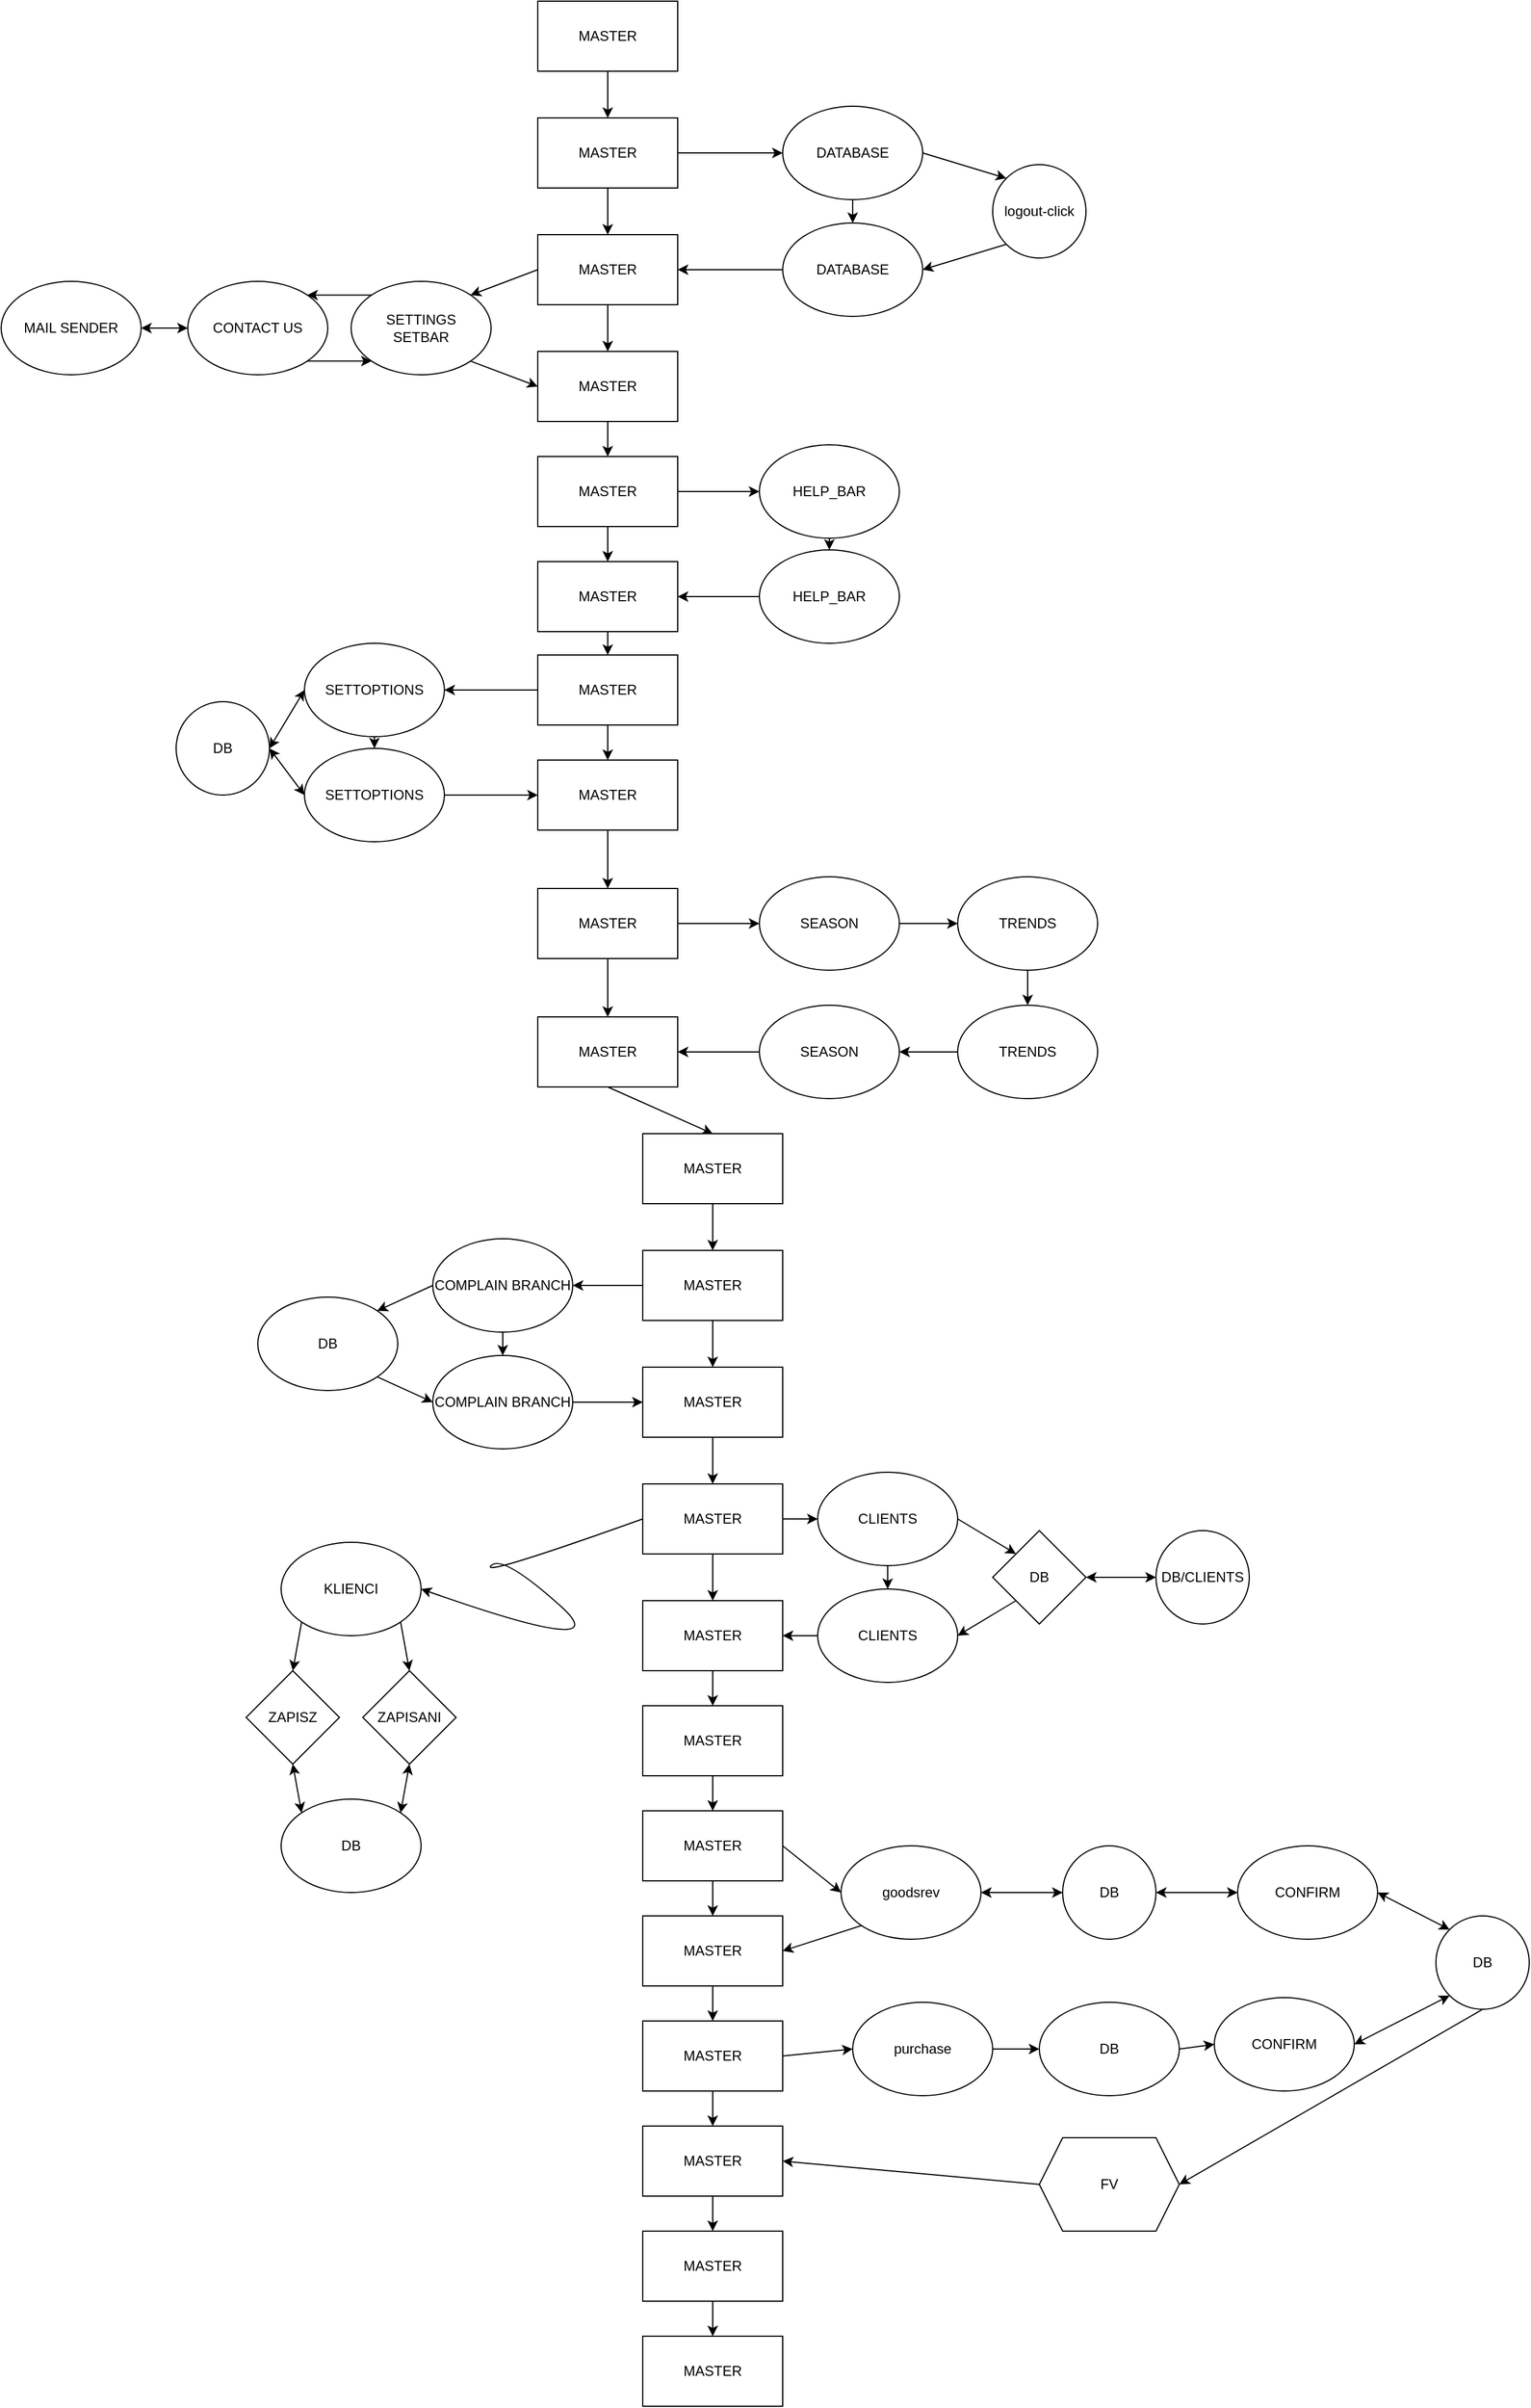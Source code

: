 <mxfile>
    <diagram id="oY0FXj-dNBYfwEyEiE-z" name="Page-1">
        <mxGraphModel dx="1971" dy="547" grid="1" gridSize="10" guides="1" tooltips="1" connect="1" arrows="1" fold="1" page="1" pageScale="1" pageWidth="827" pageHeight="1169" math="0" shadow="0">
            <root>
                <mxCell id="0"/>
                <mxCell id="1" parent="0"/>
                <mxCell id="2" value="MASTER" style="rounded=0;whiteSpace=wrap;html=1;" parent="1" vertex="1">
                    <mxGeometry x="320" y="40" width="120" height="60" as="geometry"/>
                </mxCell>
                <mxCell id="3" value="MASTER" style="rounded=0;whiteSpace=wrap;html=1;" parent="1" vertex="1">
                    <mxGeometry x="320" y="140" width="120" height="60" as="geometry"/>
                </mxCell>
                <mxCell id="4" value="MASTER" style="rounded=0;whiteSpace=wrap;html=1;" parent="1" vertex="1">
                    <mxGeometry x="320" y="240" width="120" height="60" as="geometry"/>
                </mxCell>
                <mxCell id="5" value="" style="endArrow=classic;html=1;exitX=0.5;exitY=1;exitDx=0;exitDy=0;entryX=0.5;entryY=0;entryDx=0;entryDy=0;" parent="1" source="2" target="3" edge="1">
                    <mxGeometry width="50" height="50" relative="1" as="geometry">
                        <mxPoint x="390" y="170" as="sourcePoint"/>
                        <mxPoint x="440" y="120" as="targetPoint"/>
                    </mxGeometry>
                </mxCell>
                <mxCell id="6" value="" style="endArrow=classic;html=1;exitX=0.5;exitY=1;exitDx=0;exitDy=0;" parent="1" source="3" target="4" edge="1">
                    <mxGeometry width="50" height="50" relative="1" as="geometry">
                        <mxPoint x="390" y="170" as="sourcePoint"/>
                        <mxPoint x="440" y="120" as="targetPoint"/>
                    </mxGeometry>
                </mxCell>
                <mxCell id="7" value="DATABASE" style="ellipse;whiteSpace=wrap;html=1;" parent="1" vertex="1">
                    <mxGeometry x="530" y="130" width="120" height="80" as="geometry"/>
                </mxCell>
                <mxCell id="8" value="DATABASE" style="ellipse;whiteSpace=wrap;html=1;" parent="1" vertex="1">
                    <mxGeometry x="530" y="230" width="120" height="80" as="geometry"/>
                </mxCell>
                <mxCell id="9" value="" style="endArrow=classic;html=1;exitX=0.5;exitY=1;exitDx=0;exitDy=0;entryX=0.5;entryY=0;entryDx=0;entryDy=0;" parent="1" source="7" target="8" edge="1">
                    <mxGeometry width="50" height="50" relative="1" as="geometry">
                        <mxPoint x="390" y="270" as="sourcePoint"/>
                        <mxPoint x="440" y="220" as="targetPoint"/>
                    </mxGeometry>
                </mxCell>
                <mxCell id="10" value="" style="endArrow=classic;html=1;exitX=1;exitY=0.5;exitDx=0;exitDy=0;entryX=0;entryY=0.5;entryDx=0;entryDy=0;" parent="1" source="3" target="7" edge="1">
                    <mxGeometry width="50" height="50" relative="1" as="geometry">
                        <mxPoint x="390" y="270" as="sourcePoint"/>
                        <mxPoint x="440" y="220" as="targetPoint"/>
                    </mxGeometry>
                </mxCell>
                <mxCell id="11" value="logout-click" style="ellipse;whiteSpace=wrap;html=1;aspect=fixed;" parent="1" vertex="1">
                    <mxGeometry x="710" y="180" width="80" height="80" as="geometry"/>
                </mxCell>
                <mxCell id="12" value="" style="endArrow=classic;html=1;exitX=1;exitY=0.5;exitDx=0;exitDy=0;entryX=0;entryY=0;entryDx=0;entryDy=0;" parent="1" source="7" target="11" edge="1">
                    <mxGeometry width="50" height="50" relative="1" as="geometry">
                        <mxPoint x="390" y="300" as="sourcePoint"/>
                        <mxPoint x="440" y="250" as="targetPoint"/>
                    </mxGeometry>
                </mxCell>
                <mxCell id="13" value="MASTER" style="rounded=0;whiteSpace=wrap;html=1;" parent="1" vertex="1">
                    <mxGeometry x="320" y="340" width="120" height="60" as="geometry"/>
                </mxCell>
                <mxCell id="14" value="" style="endArrow=classic;html=1;exitX=0.5;exitY=1;exitDx=0;exitDy=0;entryX=0.5;entryY=0;entryDx=0;entryDy=0;" parent="1" source="4" target="13" edge="1">
                    <mxGeometry width="50" height="50" relative="1" as="geometry">
                        <mxPoint x="390" y="300" as="sourcePoint"/>
                        <mxPoint x="440" y="250" as="targetPoint"/>
                    </mxGeometry>
                </mxCell>
                <mxCell id="15" value="" style="endArrow=classic;html=1;exitX=0;exitY=1;exitDx=0;exitDy=0;entryX=1;entryY=0.5;entryDx=0;entryDy=0;" parent="1" source="11" target="8" edge="1">
                    <mxGeometry width="50" height="50" relative="1" as="geometry">
                        <mxPoint x="390" y="300" as="sourcePoint"/>
                        <mxPoint x="440" y="250" as="targetPoint"/>
                    </mxGeometry>
                </mxCell>
                <mxCell id="16" value="" style="endArrow=classic;html=1;exitX=0;exitY=0.5;exitDx=0;exitDy=0;entryX=1;entryY=0.5;entryDx=0;entryDy=0;" parent="1" source="8" target="4" edge="1">
                    <mxGeometry width="50" height="50" relative="1" as="geometry">
                        <mxPoint x="390" y="290" as="sourcePoint"/>
                        <mxPoint x="440" y="240" as="targetPoint"/>
                    </mxGeometry>
                </mxCell>
                <mxCell id="17" value="SETTINGS&lt;br&gt;SETBAR" style="ellipse;whiteSpace=wrap;html=1;" parent="1" vertex="1">
                    <mxGeometry x="160" y="280" width="120" height="80" as="geometry"/>
                </mxCell>
                <mxCell id="19" value="" style="endArrow=classic;html=1;exitX=0;exitY=0.5;exitDx=0;exitDy=0;entryX=1;entryY=0;entryDx=0;entryDy=0;" parent="1" source="4" target="17" edge="1">
                    <mxGeometry width="50" height="50" relative="1" as="geometry">
                        <mxPoint x="390" y="290" as="sourcePoint"/>
                        <mxPoint x="440" y="240" as="targetPoint"/>
                    </mxGeometry>
                </mxCell>
                <mxCell id="37" style="edgeStyle=none;html=1;entryX=1;entryY=0;entryDx=0;entryDy=0;exitX=0;exitY=0;exitDx=0;exitDy=0;" parent="1" source="17" target="35" edge="1">
                    <mxGeometry relative="1" as="geometry"/>
                </mxCell>
                <mxCell id="21" value="MASTER" style="rounded=0;whiteSpace=wrap;html=1;" parent="1" vertex="1">
                    <mxGeometry x="320" y="430" width="120" height="60" as="geometry"/>
                </mxCell>
                <mxCell id="22" value="MASTER" style="rounded=0;whiteSpace=wrap;html=1;" parent="1" vertex="1">
                    <mxGeometry x="320" y="520" width="120" height="60" as="geometry"/>
                </mxCell>
                <mxCell id="23" value="" style="endArrow=classic;html=1;exitX=0.5;exitY=1;exitDx=0;exitDy=0;entryX=0.5;entryY=0;entryDx=0;entryDy=0;" parent="1" source="21" target="22" edge="1">
                    <mxGeometry width="50" height="50" relative="1" as="geometry">
                        <mxPoint x="390" y="460" as="sourcePoint"/>
                        <mxPoint x="440" y="410" as="targetPoint"/>
                    </mxGeometry>
                </mxCell>
                <mxCell id="24" value="" style="endArrow=classic;html=1;exitX=0.5;exitY=1;exitDx=0;exitDy=0;entryX=0.5;entryY=0;entryDx=0;entryDy=0;" parent="1" source="13" target="21" edge="1">
                    <mxGeometry width="50" height="50" relative="1" as="geometry">
                        <mxPoint x="390" y="460" as="sourcePoint"/>
                        <mxPoint x="440" y="410" as="targetPoint"/>
                    </mxGeometry>
                </mxCell>
                <mxCell id="25" value="HELP_BAR" style="ellipse;whiteSpace=wrap;html=1;" parent="1" vertex="1">
                    <mxGeometry x="510" y="510" width="120" height="80" as="geometry"/>
                </mxCell>
                <mxCell id="26" value="HELP_BAR" style="ellipse;whiteSpace=wrap;html=1;" parent="1" vertex="1">
                    <mxGeometry x="510" y="420" width="120" height="80" as="geometry"/>
                </mxCell>
                <mxCell id="27" value="" style="endArrow=classic;html=1;exitX=1;exitY=0.5;exitDx=0;exitDy=0;entryX=0;entryY=0.5;entryDx=0;entryDy=0;" parent="1" source="21" target="26" edge="1">
                    <mxGeometry width="50" height="50" relative="1" as="geometry">
                        <mxPoint x="390" y="460" as="sourcePoint"/>
                        <mxPoint x="440" y="410" as="targetPoint"/>
                    </mxGeometry>
                </mxCell>
                <mxCell id="28" value="" style="endArrow=classic;html=1;exitX=0.5;exitY=1;exitDx=0;exitDy=0;entryX=0.5;entryY=0;entryDx=0;entryDy=0;" parent="1" source="26" target="25" edge="1">
                    <mxGeometry width="50" height="50" relative="1" as="geometry">
                        <mxPoint x="390" y="460" as="sourcePoint"/>
                        <mxPoint x="440" y="410" as="targetPoint"/>
                    </mxGeometry>
                </mxCell>
                <mxCell id="29" value="" style="endArrow=classic;html=1;exitX=1;exitY=1;exitDx=0;exitDy=0;entryX=0;entryY=0.5;entryDx=0;entryDy=0;" parent="1" source="17" target="13" edge="1">
                    <mxGeometry width="50" height="50" relative="1" as="geometry">
                        <mxPoint x="390" y="310" as="sourcePoint"/>
                        <mxPoint x="440" y="260" as="targetPoint"/>
                    </mxGeometry>
                </mxCell>
                <mxCell id="30" value="" style="endArrow=classic;html=1;exitX=0;exitY=0.5;exitDx=0;exitDy=0;entryX=1;entryY=0.5;entryDx=0;entryDy=0;" parent="1" source="25" target="22" edge="1">
                    <mxGeometry width="50" height="50" relative="1" as="geometry">
                        <mxPoint x="390" y="510" as="sourcePoint"/>
                        <mxPoint x="440" y="460" as="targetPoint"/>
                    </mxGeometry>
                </mxCell>
                <mxCell id="31" value="MASTER" style="rounded=0;whiteSpace=wrap;html=1;" parent="1" vertex="1">
                    <mxGeometry x="320" y="600" width="120" height="60" as="geometry"/>
                </mxCell>
                <mxCell id="32" value="MASTER" style="rounded=0;whiteSpace=wrap;html=1;" parent="1" vertex="1">
                    <mxGeometry x="320" y="690" width="120" height="60" as="geometry"/>
                </mxCell>
                <mxCell id="33" value="" style="endArrow=classic;html=1;exitX=0.5;exitY=1;exitDx=0;exitDy=0;entryX=0.5;entryY=0;entryDx=0;entryDy=0;" parent="1" source="22" target="31" edge="1">
                    <mxGeometry width="50" height="50" relative="1" as="geometry">
                        <mxPoint x="390" y="510" as="sourcePoint"/>
                        <mxPoint x="440" y="460" as="targetPoint"/>
                    </mxGeometry>
                </mxCell>
                <mxCell id="34" value="" style="endArrow=classic;html=1;exitX=0.5;exitY=1;exitDx=0;exitDy=0;entryX=0.5;entryY=0;entryDx=0;entryDy=0;" parent="1" source="31" target="32" edge="1">
                    <mxGeometry width="50" height="50" relative="1" as="geometry">
                        <mxPoint x="390" y="510" as="sourcePoint"/>
                        <mxPoint x="440" y="460" as="targetPoint"/>
                    </mxGeometry>
                </mxCell>
                <mxCell id="35" value="CONTACT US" style="ellipse;whiteSpace=wrap;html=1;" parent="1" vertex="1">
                    <mxGeometry x="20" y="280" width="120" height="80" as="geometry"/>
                </mxCell>
                <mxCell id="38" value="" style="endArrow=classic;html=1;exitX=1;exitY=1;exitDx=0;exitDy=0;entryX=0;entryY=1;entryDx=0;entryDy=0;" parent="1" source="35" target="17" edge="1">
                    <mxGeometry width="50" height="50" relative="1" as="geometry">
                        <mxPoint x="390" y="410" as="sourcePoint"/>
                        <mxPoint x="440" y="360" as="targetPoint"/>
                    </mxGeometry>
                </mxCell>
                <mxCell id="39" value="SETTOPTIONS" style="ellipse;whiteSpace=wrap;html=1;" parent="1" vertex="1">
                    <mxGeometry x="120" y="680" width="120" height="80" as="geometry"/>
                </mxCell>
                <mxCell id="40" value="SETTOPTIONS" style="ellipse;whiteSpace=wrap;html=1;" parent="1" vertex="1">
                    <mxGeometry x="120" y="590" width="120" height="80" as="geometry"/>
                </mxCell>
                <mxCell id="41" value="" style="endArrow=classic;html=1;exitX=0.5;exitY=1;exitDx=0;exitDy=0;" parent="1" source="32" edge="1">
                    <mxGeometry width="50" height="50" relative="1" as="geometry">
                        <mxPoint x="400" y="820" as="sourcePoint"/>
                        <mxPoint x="380" y="800" as="targetPoint"/>
                    </mxGeometry>
                </mxCell>
                <mxCell id="42" value="" style="endArrow=classic;html=1;exitX=1;exitY=0.5;exitDx=0;exitDy=0;entryX=0;entryY=0.5;entryDx=0;entryDy=0;" parent="1" source="39" target="32" edge="1">
                    <mxGeometry width="50" height="50" relative="1" as="geometry">
                        <mxPoint x="390" y="680" as="sourcePoint"/>
                        <mxPoint x="440" y="630" as="targetPoint"/>
                    </mxGeometry>
                </mxCell>
                <mxCell id="43" value="" style="endArrow=classic;html=1;entryX=0.5;entryY=0;entryDx=0;entryDy=0;exitX=0.5;exitY=1;exitDx=0;exitDy=0;" parent="1" source="40" target="39" edge="1">
                    <mxGeometry width="50" height="50" relative="1" as="geometry">
                        <mxPoint x="390" y="680" as="sourcePoint"/>
                        <mxPoint x="440" y="630" as="targetPoint"/>
                    </mxGeometry>
                </mxCell>
                <mxCell id="44" value="" style="endArrow=classic;html=1;exitX=0;exitY=0.5;exitDx=0;exitDy=0;entryX=1;entryY=0.5;entryDx=0;entryDy=0;" parent="1" source="31" target="40" edge="1">
                    <mxGeometry width="50" height="50" relative="1" as="geometry">
                        <mxPoint x="390" y="680" as="sourcePoint"/>
                        <mxPoint x="440" y="630" as="targetPoint"/>
                    </mxGeometry>
                </mxCell>
                <mxCell id="46" value="MASTER" style="rounded=0;whiteSpace=wrap;html=1;" parent="1" vertex="1">
                    <mxGeometry x="320" y="800" width="120" height="60" as="geometry"/>
                </mxCell>
                <mxCell id="47" value="SEASON" style="ellipse;whiteSpace=wrap;html=1;" parent="1" vertex="1">
                    <mxGeometry x="510" y="900" width="120" height="80" as="geometry"/>
                </mxCell>
                <mxCell id="48" value="SEASON" style="ellipse;whiteSpace=wrap;html=1;" parent="1" vertex="1">
                    <mxGeometry x="510" y="790" width="120" height="80" as="geometry"/>
                </mxCell>
                <mxCell id="49" value="TRENDS" style="ellipse;whiteSpace=wrap;html=1;" parent="1" vertex="1">
                    <mxGeometry x="680" y="790" width="120" height="80" as="geometry"/>
                </mxCell>
                <mxCell id="50" value="TRENDS" style="ellipse;whiteSpace=wrap;html=1;" parent="1" vertex="1">
                    <mxGeometry x="680" y="900" width="120" height="80" as="geometry"/>
                </mxCell>
                <mxCell id="51" value="MASTER" style="rounded=0;whiteSpace=wrap;html=1;" parent="1" vertex="1">
                    <mxGeometry x="320" y="910" width="120" height="60" as="geometry"/>
                </mxCell>
                <mxCell id="52" value="MASTER" style="rounded=0;whiteSpace=wrap;html=1;" parent="1" vertex="1">
                    <mxGeometry x="410" y="1010" width="120" height="60" as="geometry"/>
                </mxCell>
                <mxCell id="53" value="" style="endArrow=classic;html=1;entryX=1;entryY=0.5;entryDx=0;entryDy=0;exitX=0;exitY=0.5;exitDx=0;exitDy=0;" parent="1" source="47" target="51" edge="1">
                    <mxGeometry width="50" height="50" relative="1" as="geometry">
                        <mxPoint x="390" y="910" as="sourcePoint"/>
                        <mxPoint x="440" y="860" as="targetPoint"/>
                    </mxGeometry>
                </mxCell>
                <mxCell id="54" value="" style="endArrow=classic;html=1;exitX=0;exitY=0.5;exitDx=0;exitDy=0;entryX=1;entryY=0.5;entryDx=0;entryDy=0;" parent="1" source="50" target="47" edge="1">
                    <mxGeometry width="50" height="50" relative="1" as="geometry">
                        <mxPoint x="390" y="910" as="sourcePoint"/>
                        <mxPoint x="440" y="860" as="targetPoint"/>
                    </mxGeometry>
                </mxCell>
                <mxCell id="55" value="" style="endArrow=classic;html=1;entryX=0.5;entryY=0;entryDx=0;entryDy=0;exitX=0.5;exitY=1;exitDx=0;exitDy=0;" parent="1" source="49" target="50" edge="1">
                    <mxGeometry width="50" height="50" relative="1" as="geometry">
                        <mxPoint x="390" y="910" as="sourcePoint"/>
                        <mxPoint x="440" y="860" as="targetPoint"/>
                    </mxGeometry>
                </mxCell>
                <mxCell id="56" value="" style="endArrow=classic;html=1;exitX=1;exitY=0.5;exitDx=0;exitDy=0;entryX=0;entryY=0.5;entryDx=0;entryDy=0;" parent="1" source="48" target="49" edge="1">
                    <mxGeometry width="50" height="50" relative="1" as="geometry">
                        <mxPoint x="390" y="910" as="sourcePoint"/>
                        <mxPoint x="440" y="860" as="targetPoint"/>
                    </mxGeometry>
                </mxCell>
                <mxCell id="57" value="" style="endArrow=classic;html=1;exitX=0.5;exitY=1;exitDx=0;exitDy=0;entryX=0.5;entryY=0;entryDx=0;entryDy=0;" parent="1" source="51" target="52" edge="1">
                    <mxGeometry width="50" height="50" relative="1" as="geometry">
                        <mxPoint x="390" y="910" as="sourcePoint"/>
                        <mxPoint x="440" y="860" as="targetPoint"/>
                    </mxGeometry>
                </mxCell>
                <mxCell id="58" value="" style="endArrow=classic;html=1;exitX=1;exitY=0.5;exitDx=0;exitDy=0;entryX=0;entryY=0.5;entryDx=0;entryDy=0;" parent="1" source="46" target="48" edge="1">
                    <mxGeometry width="50" height="50" relative="1" as="geometry">
                        <mxPoint x="390" y="910" as="sourcePoint"/>
                        <mxPoint x="440" y="860" as="targetPoint"/>
                    </mxGeometry>
                </mxCell>
                <mxCell id="59" value="" style="endArrow=classic;html=1;exitX=0.5;exitY=1;exitDx=0;exitDy=0;entryX=0.5;entryY=0;entryDx=0;entryDy=0;" parent="1" source="46" target="51" edge="1">
                    <mxGeometry width="50" height="50" relative="1" as="geometry">
                        <mxPoint x="390" y="910" as="sourcePoint"/>
                        <mxPoint x="440" y="860" as="targetPoint"/>
                    </mxGeometry>
                </mxCell>
                <mxCell id="60" value="MASTER" style="rounded=0;whiteSpace=wrap;html=1;" parent="1" vertex="1">
                    <mxGeometry x="410" y="1110" width="120" height="60" as="geometry"/>
                </mxCell>
                <mxCell id="61" value="MASTER" style="rounded=0;whiteSpace=wrap;html=1;" parent="1" vertex="1">
                    <mxGeometry x="410" y="1210" width="120" height="60" as="geometry"/>
                </mxCell>
                <mxCell id="62" value="" style="endArrow=classic;html=1;exitX=0.5;exitY=1;exitDx=0;exitDy=0;entryX=0.5;entryY=0;entryDx=0;entryDy=0;" parent="1" source="52" target="60" edge="1">
                    <mxGeometry width="50" height="50" relative="1" as="geometry">
                        <mxPoint x="390" y="1060" as="sourcePoint"/>
                        <mxPoint x="440" y="1010" as="targetPoint"/>
                    </mxGeometry>
                </mxCell>
                <mxCell id="63" value="" style="endArrow=classic;html=1;exitX=0.5;exitY=1;exitDx=0;exitDy=0;entryX=0.5;entryY=0;entryDx=0;entryDy=0;" parent="1" source="60" target="61" edge="1">
                    <mxGeometry width="50" height="50" relative="1" as="geometry">
                        <mxPoint x="390" y="1060" as="sourcePoint"/>
                        <mxPoint x="440" y="1010" as="targetPoint"/>
                    </mxGeometry>
                </mxCell>
                <mxCell id="64" value="COMPLAIN BRANCH" style="ellipse;whiteSpace=wrap;html=1;" parent="1" vertex="1">
                    <mxGeometry x="230" y="1100" width="120" height="80" as="geometry"/>
                </mxCell>
                <mxCell id="65" value="COMPLAIN BRANCH" style="ellipse;whiteSpace=wrap;html=1;" parent="1" vertex="1">
                    <mxGeometry x="230" y="1200" width="120" height="80" as="geometry"/>
                </mxCell>
                <mxCell id="66" value="" style="endArrow=classic;html=1;exitX=0;exitY=0.5;exitDx=0;exitDy=0;entryX=1;entryY=0.5;entryDx=0;entryDy=0;" parent="1" source="60" target="64" edge="1">
                    <mxGeometry width="50" height="50" relative="1" as="geometry">
                        <mxPoint x="390" y="1060" as="sourcePoint"/>
                        <mxPoint x="440" y="1010" as="targetPoint"/>
                    </mxGeometry>
                </mxCell>
                <mxCell id="67" value="" style="endArrow=classic;html=1;exitX=0.5;exitY=1;exitDx=0;exitDy=0;entryX=0.5;entryY=0;entryDx=0;entryDy=0;" parent="1" source="64" target="65" edge="1">
                    <mxGeometry width="50" height="50" relative="1" as="geometry">
                        <mxPoint x="390" y="1060" as="sourcePoint"/>
                        <mxPoint x="440" y="1010" as="targetPoint"/>
                    </mxGeometry>
                </mxCell>
                <mxCell id="68" value="" style="endArrow=classic;html=1;exitX=1;exitY=0.5;exitDx=0;exitDy=0;entryX=0;entryY=0.5;entryDx=0;entryDy=0;" parent="1" source="65" target="61" edge="1">
                    <mxGeometry width="50" height="50" relative="1" as="geometry">
                        <mxPoint x="390" y="1060" as="sourcePoint"/>
                        <mxPoint x="440" y="1010" as="targetPoint"/>
                    </mxGeometry>
                </mxCell>
                <mxCell id="69" value="DB" style="ellipse;whiteSpace=wrap;html=1;" parent="1" vertex="1">
                    <mxGeometry x="80" y="1150" width="120" height="80" as="geometry"/>
                </mxCell>
                <mxCell id="70" value="" style="endArrow=classic;html=1;exitX=0;exitY=0.5;exitDx=0;exitDy=0;entryX=1;entryY=0;entryDx=0;entryDy=0;" parent="1" source="64" target="69" edge="1">
                    <mxGeometry width="50" height="50" relative="1" as="geometry">
                        <mxPoint x="390" y="1060" as="sourcePoint"/>
                        <mxPoint x="440" y="1010" as="targetPoint"/>
                    </mxGeometry>
                </mxCell>
                <mxCell id="71" value="" style="endArrow=classic;html=1;exitX=1;exitY=1;exitDx=0;exitDy=0;entryX=0;entryY=0.5;entryDx=0;entryDy=0;" parent="1" source="69" target="65" edge="1">
                    <mxGeometry width="50" height="50" relative="1" as="geometry">
                        <mxPoint x="390" y="1060" as="sourcePoint"/>
                        <mxPoint x="440" y="1010" as="targetPoint"/>
                    </mxGeometry>
                </mxCell>
                <mxCell id="72" value="MASTER" style="rounded=0;whiteSpace=wrap;html=1;" parent="1" vertex="1">
                    <mxGeometry x="410" y="1310" width="120" height="60" as="geometry"/>
                </mxCell>
                <mxCell id="73" value="" style="endArrow=classic;html=1;exitX=0.5;exitY=1;exitDx=0;exitDy=0;entryX=0.5;entryY=0;entryDx=0;entryDy=0;" parent="1" source="61" target="72" edge="1">
                    <mxGeometry width="50" height="50" relative="1" as="geometry">
                        <mxPoint x="390" y="1410" as="sourcePoint"/>
                        <mxPoint x="440" y="1360" as="targetPoint"/>
                    </mxGeometry>
                </mxCell>
                <mxCell id="74" value="MASTER" style="rounded=0;whiteSpace=wrap;html=1;" parent="1" vertex="1">
                    <mxGeometry x="410" y="1410" width="120" height="60" as="geometry"/>
                </mxCell>
                <mxCell id="75" value="" style="endArrow=classic;html=1;exitX=0.5;exitY=1;exitDx=0;exitDy=0;entryX=0.5;entryY=0;entryDx=0;entryDy=0;" parent="1" source="72" target="74" edge="1">
                    <mxGeometry width="50" height="50" relative="1" as="geometry">
                        <mxPoint x="390" y="1410" as="sourcePoint"/>
                        <mxPoint x="440" y="1360" as="targetPoint"/>
                    </mxGeometry>
                </mxCell>
                <mxCell id="76" value="CLIENTS" style="ellipse;whiteSpace=wrap;html=1;" parent="1" vertex="1">
                    <mxGeometry x="560" y="1300" width="120" height="80" as="geometry"/>
                </mxCell>
                <mxCell id="77" value="CLIENTS" style="ellipse;whiteSpace=wrap;html=1;" parent="1" vertex="1">
                    <mxGeometry x="560" y="1400" width="120" height="80" as="geometry"/>
                </mxCell>
                <mxCell id="78" value="" style="endArrow=classic;html=1;exitX=1;exitY=0.5;exitDx=0;exitDy=0;entryX=0;entryY=0.5;entryDx=0;entryDy=0;" parent="1" source="72" target="76" edge="1">
                    <mxGeometry width="50" height="50" relative="1" as="geometry">
                        <mxPoint x="390" y="1310" as="sourcePoint"/>
                        <mxPoint x="440" y="1260" as="targetPoint"/>
                    </mxGeometry>
                </mxCell>
                <mxCell id="79" value="" style="endArrow=classic;html=1;exitX=0.5;exitY=1;exitDx=0;exitDy=0;entryX=0.5;entryY=0;entryDx=0;entryDy=0;" parent="1" source="76" target="77" edge="1">
                    <mxGeometry width="50" height="50" relative="1" as="geometry">
                        <mxPoint x="390" y="1310" as="sourcePoint"/>
                        <mxPoint x="440" y="1260" as="targetPoint"/>
                    </mxGeometry>
                </mxCell>
                <mxCell id="80" value="" style="endArrow=classic;html=1;exitX=0;exitY=0.5;exitDx=0;exitDy=0;entryX=1;entryY=0.5;entryDx=0;entryDy=0;" parent="1" source="77" target="74" edge="1">
                    <mxGeometry width="50" height="50" relative="1" as="geometry">
                        <mxPoint x="390" y="1310" as="sourcePoint"/>
                        <mxPoint x="440" y="1260" as="targetPoint"/>
                    </mxGeometry>
                </mxCell>
                <mxCell id="81" value="DB" style="rhombus;whiteSpace=wrap;html=1;" parent="1" vertex="1">
                    <mxGeometry x="710" y="1350" width="80" height="80" as="geometry"/>
                </mxCell>
                <mxCell id="82" value="" style="endArrow=classic;html=1;exitX=1;exitY=0.5;exitDx=0;exitDy=0;entryX=0;entryY=0;entryDx=0;entryDy=0;" parent="1" source="76" target="81" edge="1">
                    <mxGeometry width="50" height="50" relative="1" as="geometry">
                        <mxPoint x="390" y="1310" as="sourcePoint"/>
                        <mxPoint x="440" y="1260" as="targetPoint"/>
                    </mxGeometry>
                </mxCell>
                <mxCell id="83" value="" style="endArrow=classic;html=1;exitX=0;exitY=1;exitDx=0;exitDy=0;entryX=1;entryY=0.5;entryDx=0;entryDy=0;" parent="1" source="81" target="77" edge="1">
                    <mxGeometry width="50" height="50" relative="1" as="geometry">
                        <mxPoint x="390" y="1310" as="sourcePoint"/>
                        <mxPoint x="440" y="1260" as="targetPoint"/>
                    </mxGeometry>
                </mxCell>
                <mxCell id="84" value="DB/CLIENTS" style="ellipse;whiteSpace=wrap;html=1;aspect=fixed;" parent="1" vertex="1">
                    <mxGeometry x="850" y="1350" width="80" height="80" as="geometry"/>
                </mxCell>
                <mxCell id="85" value="" style="endArrow=classic;startArrow=classic;html=1;exitX=1;exitY=0.5;exitDx=0;exitDy=0;entryX=0;entryY=0.5;entryDx=0;entryDy=0;" parent="1" source="81" target="84" edge="1">
                    <mxGeometry width="50" height="50" relative="1" as="geometry">
                        <mxPoint x="390" y="1410" as="sourcePoint"/>
                        <mxPoint x="440" y="1360" as="targetPoint"/>
                    </mxGeometry>
                </mxCell>
                <mxCell id="86" value="KLIENCI" style="ellipse;whiteSpace=wrap;html=1;" parent="1" vertex="1">
                    <mxGeometry x="100" y="1360" width="120" height="80" as="geometry"/>
                </mxCell>
                <mxCell id="87" value="ZAPISANI" style="rhombus;whiteSpace=wrap;html=1;" parent="1" vertex="1">
                    <mxGeometry x="170" y="1470" width="80" height="80" as="geometry"/>
                </mxCell>
                <mxCell id="88" value="ZAPISZ" style="rhombus;whiteSpace=wrap;html=1;" parent="1" vertex="1">
                    <mxGeometry x="70" y="1470" width="80" height="80" as="geometry"/>
                </mxCell>
                <mxCell id="89" value="DB" style="ellipse;whiteSpace=wrap;html=1;" parent="1" vertex="1">
                    <mxGeometry x="100" y="1580" width="120" height="80" as="geometry"/>
                </mxCell>
                <mxCell id="90" value="" style="endArrow=classic;html=1;exitX=1;exitY=1;exitDx=0;exitDy=0;entryX=0.5;entryY=0;entryDx=0;entryDy=0;" parent="1" source="86" target="87" edge="1">
                    <mxGeometry width="50" height="50" relative="1" as="geometry">
                        <mxPoint x="390" y="1410" as="sourcePoint"/>
                        <mxPoint x="440" y="1360" as="targetPoint"/>
                    </mxGeometry>
                </mxCell>
                <mxCell id="91" value="" style="endArrow=classic;html=1;exitX=0;exitY=1;exitDx=0;exitDy=0;entryX=0.5;entryY=0;entryDx=0;entryDy=0;" parent="1" source="86" target="88" edge="1">
                    <mxGeometry width="50" height="50" relative="1" as="geometry">
                        <mxPoint x="390" y="1410" as="sourcePoint"/>
                        <mxPoint x="440" y="1360" as="targetPoint"/>
                    </mxGeometry>
                </mxCell>
                <mxCell id="92" value="" style="endArrow=classic;startArrow=classic;html=1;exitX=0.5;exitY=1;exitDx=0;exitDy=0;entryX=0;entryY=0;entryDx=0;entryDy=0;" parent="1" source="88" target="89" edge="1">
                    <mxGeometry width="50" height="50" relative="1" as="geometry">
                        <mxPoint x="390" y="1410" as="sourcePoint"/>
                        <mxPoint x="440" y="1360" as="targetPoint"/>
                    </mxGeometry>
                </mxCell>
                <mxCell id="93" value="" style="endArrow=classic;startArrow=classic;html=1;exitX=0.5;exitY=1;exitDx=0;exitDy=0;entryX=1;entryY=0;entryDx=0;entryDy=0;" parent="1" source="87" target="89" edge="1">
                    <mxGeometry width="50" height="50" relative="1" as="geometry">
                        <mxPoint x="390" y="1410" as="sourcePoint"/>
                        <mxPoint x="440" y="1360" as="targetPoint"/>
                    </mxGeometry>
                </mxCell>
                <mxCell id="94" value="" style="curved=1;endArrow=classic;html=1;exitX=0;exitY=0.5;exitDx=0;exitDy=0;entryX=1;entryY=0.5;entryDx=0;entryDy=0;" parent="1" source="72" target="86" edge="1">
                    <mxGeometry width="50" height="50" relative="1" as="geometry">
                        <mxPoint x="390" y="1510" as="sourcePoint"/>
                        <mxPoint x="440" y="1460" as="targetPoint"/>
                        <Array as="points">
                            <mxPoint x="270" y="1390"/>
                            <mxPoint x="290" y="1370"/>
                            <mxPoint x="390" y="1460"/>
                        </Array>
                    </mxGeometry>
                </mxCell>
                <mxCell id="95" value="MASTER" style="rounded=0;whiteSpace=wrap;html=1;" parent="1" vertex="1">
                    <mxGeometry x="410" y="1500" width="120" height="60" as="geometry"/>
                </mxCell>
                <mxCell id="96" value="MASTER" style="rounded=0;whiteSpace=wrap;html=1;" parent="1" vertex="1">
                    <mxGeometry x="410" y="1590" width="120" height="60" as="geometry"/>
                </mxCell>
                <mxCell id="97" value="" style="endArrow=classic;html=1;exitX=0.5;exitY=1;exitDx=0;exitDy=0;entryX=0.5;entryY=0;entryDx=0;entryDy=0;" parent="1" source="95" target="96" edge="1">
                    <mxGeometry width="50" height="50" relative="1" as="geometry">
                        <mxPoint x="560" y="1510" as="sourcePoint"/>
                        <mxPoint x="610" y="1460" as="targetPoint"/>
                    </mxGeometry>
                </mxCell>
                <mxCell id="98" value="" style="endArrow=classic;html=1;exitX=0.5;exitY=1;exitDx=0;exitDy=0;entryX=0.5;entryY=0;entryDx=0;entryDy=0;" parent="1" source="74" target="95" edge="1">
                    <mxGeometry width="50" height="50" relative="1" as="geometry">
                        <mxPoint x="560" y="1510" as="sourcePoint"/>
                        <mxPoint x="610" y="1460" as="targetPoint"/>
                    </mxGeometry>
                </mxCell>
                <mxCell id="99" value="MASTER" style="rounded=0;whiteSpace=wrap;html=1;" parent="1" vertex="1">
                    <mxGeometry x="410" y="1680" width="120" height="60" as="geometry"/>
                </mxCell>
                <mxCell id="100" value="" style="endArrow=classic;html=1;exitX=0.5;exitY=1;exitDx=0;exitDy=0;entryX=0.5;entryY=0;entryDx=0;entryDy=0;" parent="1" source="96" target="99" edge="1">
                    <mxGeometry width="50" height="50" relative="1" as="geometry">
                        <mxPoint x="560" y="1610" as="sourcePoint"/>
                        <mxPoint x="610" y="1560" as="targetPoint"/>
                    </mxGeometry>
                </mxCell>
                <mxCell id="101" value="goodsrev" style="ellipse;whiteSpace=wrap;html=1;" parent="1" vertex="1">
                    <mxGeometry x="580" y="1620" width="120" height="80" as="geometry"/>
                </mxCell>
                <mxCell id="102" value="DB" style="ellipse;whiteSpace=wrap;html=1;aspect=fixed;" parent="1" vertex="1">
                    <mxGeometry x="770" y="1620" width="80" height="80" as="geometry"/>
                </mxCell>
                <mxCell id="103" value="" style="endArrow=classic;html=1;exitX=1;exitY=0.5;exitDx=0;exitDy=0;entryX=0;entryY=0.5;entryDx=0;entryDy=0;" parent="1" source="96" target="101" edge="1">
                    <mxGeometry width="50" height="50" relative="1" as="geometry">
                        <mxPoint x="560" y="1610" as="sourcePoint"/>
                        <mxPoint x="610" y="1560" as="targetPoint"/>
                    </mxGeometry>
                </mxCell>
                <mxCell id="104" value="" style="endArrow=classic;startArrow=classic;html=1;exitX=1;exitY=0.5;exitDx=0;exitDy=0;entryX=0;entryY=0.5;entryDx=0;entryDy=0;" parent="1" source="101" target="102" edge="1">
                    <mxGeometry width="50" height="50" relative="1" as="geometry">
                        <mxPoint x="560" y="1610" as="sourcePoint"/>
                        <mxPoint x="610" y="1560" as="targetPoint"/>
                    </mxGeometry>
                </mxCell>
                <mxCell id="105" value="" style="endArrow=classic;html=1;exitX=0;exitY=1;exitDx=0;exitDy=0;entryX=1;entryY=0.5;entryDx=0;entryDy=0;" parent="1" source="101" target="99" edge="1">
                    <mxGeometry width="50" height="50" relative="1" as="geometry">
                        <mxPoint x="560" y="1610" as="sourcePoint"/>
                        <mxPoint x="610" y="1560" as="targetPoint"/>
                    </mxGeometry>
                </mxCell>
                <mxCell id="106" value="MASTER&lt;br&gt;" style="rounded=0;whiteSpace=wrap;html=1;" parent="1" vertex="1">
                    <mxGeometry x="410" y="1770" width="120" height="60" as="geometry"/>
                </mxCell>
                <mxCell id="107" value="" style="endArrow=classic;html=1;exitX=0.5;exitY=1;exitDx=0;exitDy=0;entryX=0.5;entryY=0;entryDx=0;entryDy=0;" parent="1" source="99" target="106" edge="1">
                    <mxGeometry width="50" height="50" relative="1" as="geometry">
                        <mxPoint x="560" y="1710" as="sourcePoint"/>
                        <mxPoint x="610" y="1660" as="targetPoint"/>
                    </mxGeometry>
                </mxCell>
                <mxCell id="108" value="DB" style="ellipse;whiteSpace=wrap;html=1;aspect=fixed;" parent="1" vertex="1">
                    <mxGeometry x="10" y="640" width="80" height="80" as="geometry"/>
                </mxCell>
                <mxCell id="109" value="" style="endArrow=classic;startArrow=classic;html=1;exitX=1;exitY=0.5;exitDx=0;exitDy=0;entryX=0;entryY=0.5;entryDx=0;entryDy=0;" parent="1" source="108" target="40" edge="1">
                    <mxGeometry width="50" height="50" relative="1" as="geometry">
                        <mxPoint x="560" y="700" as="sourcePoint"/>
                        <mxPoint x="610" y="650" as="targetPoint"/>
                    </mxGeometry>
                </mxCell>
                <mxCell id="110" value="" style="endArrow=classic;startArrow=classic;html=1;exitX=1;exitY=0.5;exitDx=0;exitDy=0;entryX=0;entryY=0.5;entryDx=0;entryDy=0;" parent="1" source="108" target="39" edge="1">
                    <mxGeometry width="50" height="50" relative="1" as="geometry">
                        <mxPoint x="560" y="700" as="sourcePoint"/>
                        <mxPoint x="610" y="650" as="targetPoint"/>
                    </mxGeometry>
                </mxCell>
                <mxCell id="111" value="MAIL SENDER" style="ellipse;whiteSpace=wrap;html=1;" parent="1" vertex="1">
                    <mxGeometry x="-140" y="280" width="120" height="80" as="geometry"/>
                </mxCell>
                <mxCell id="112" value="" style="endArrow=classic;startArrow=classic;html=1;exitX=1;exitY=0.5;exitDx=0;exitDy=0;entryX=0;entryY=0.5;entryDx=0;entryDy=0;" parent="1" source="111" target="35" edge="1">
                    <mxGeometry width="50" height="50" relative="1" as="geometry">
                        <mxPoint x="360" y="300" as="sourcePoint"/>
                        <mxPoint x="410" y="250" as="targetPoint"/>
                    </mxGeometry>
                </mxCell>
                <mxCell id="113" value="CONFIRM" style="ellipse;whiteSpace=wrap;html=1;" parent="1" vertex="1">
                    <mxGeometry x="920" y="1620" width="120" height="80" as="geometry"/>
                </mxCell>
                <mxCell id="114" value="" style="endArrow=classic;startArrow=classic;html=1;exitX=1;exitY=0.5;exitDx=0;exitDy=0;entryX=0;entryY=0.5;entryDx=0;entryDy=0;" parent="1" source="102" target="113" edge="1">
                    <mxGeometry width="50" height="50" relative="1" as="geometry">
                        <mxPoint x="500" y="1600" as="sourcePoint"/>
                        <mxPoint x="550" y="1550" as="targetPoint"/>
                    </mxGeometry>
                </mxCell>
                <mxCell id="115" value="MASTER" style="rounded=0;whiteSpace=wrap;html=1;" vertex="1" parent="1">
                    <mxGeometry x="410" y="1860" width="120" height="60" as="geometry"/>
                </mxCell>
                <mxCell id="116" value="" style="endArrow=classic;html=1;exitX=0.5;exitY=1;exitDx=0;exitDy=0;entryX=0.5;entryY=0;entryDx=0;entryDy=0;" edge="1" parent="1" source="106" target="115">
                    <mxGeometry width="50" height="50" relative="1" as="geometry">
                        <mxPoint x="550" y="1810" as="sourcePoint"/>
                        <mxPoint x="600" y="1760" as="targetPoint"/>
                    </mxGeometry>
                </mxCell>
                <mxCell id="117" value="purchase" style="ellipse;whiteSpace=wrap;html=1;" vertex="1" parent="1">
                    <mxGeometry x="590" y="1754" width="120" height="80" as="geometry"/>
                </mxCell>
                <mxCell id="118" value="" style="endArrow=classic;html=1;exitX=1;exitY=0.5;exitDx=0;exitDy=0;entryX=0;entryY=0.5;entryDx=0;entryDy=0;" edge="1" parent="1" source="106" target="117">
                    <mxGeometry width="50" height="50" relative="1" as="geometry">
                        <mxPoint x="660" y="1810" as="sourcePoint"/>
                        <mxPoint x="710" y="1760" as="targetPoint"/>
                    </mxGeometry>
                </mxCell>
                <mxCell id="119" value="DB" style="ellipse;whiteSpace=wrap;html=1;" vertex="1" parent="1">
                    <mxGeometry x="750" y="1754" width="120" height="80" as="geometry"/>
                </mxCell>
                <mxCell id="120" value="" style="endArrow=classic;html=1;exitX=1;exitY=0.5;exitDx=0;exitDy=0;entryX=0;entryY=0.5;entryDx=0;entryDy=0;" edge="1" parent="1" source="117" target="119">
                    <mxGeometry width="50" height="50" relative="1" as="geometry">
                        <mxPoint x="660" y="1810" as="sourcePoint"/>
                        <mxPoint x="710" y="1760" as="targetPoint"/>
                    </mxGeometry>
                </mxCell>
                <mxCell id="121" value="CONFIRM" style="ellipse;whiteSpace=wrap;html=1;" vertex="1" parent="1">
                    <mxGeometry x="900" y="1750" width="120" height="80" as="geometry"/>
                </mxCell>
                <mxCell id="122" value="" style="endArrow=classic;html=1;exitX=1;exitY=0.5;exitDx=0;exitDy=0;entryX=0;entryY=0.5;entryDx=0;entryDy=0;" edge="1" parent="1" source="119" target="121">
                    <mxGeometry width="50" height="50" relative="1" as="geometry">
                        <mxPoint x="830" y="1810" as="sourcePoint"/>
                        <mxPoint x="880" y="1760" as="targetPoint"/>
                    </mxGeometry>
                </mxCell>
                <mxCell id="123" value="DB" style="ellipse;whiteSpace=wrap;html=1;aspect=fixed;" vertex="1" parent="1">
                    <mxGeometry x="1090" y="1680" width="80" height="80" as="geometry"/>
                </mxCell>
                <mxCell id="124" value="" style="endArrow=classic;startArrow=classic;html=1;entryX=1;entryY=0.5;entryDx=0;entryDy=0;exitX=0;exitY=0;exitDx=0;exitDy=0;" edge="1" parent="1" source="123" target="113">
                    <mxGeometry width="50" height="50" relative="1" as="geometry">
                        <mxPoint x="860" y="1810" as="sourcePoint"/>
                        <mxPoint x="910" y="1760" as="targetPoint"/>
                    </mxGeometry>
                </mxCell>
                <mxCell id="125" value="" style="endArrow=classic;startArrow=classic;html=1;entryX=0;entryY=1;entryDx=0;entryDy=0;exitX=1;exitY=0.5;exitDx=0;exitDy=0;" edge="1" parent="1" source="121" target="123">
                    <mxGeometry width="50" height="50" relative="1" as="geometry">
                        <mxPoint x="860" y="1810" as="sourcePoint"/>
                        <mxPoint x="910" y="1760" as="targetPoint"/>
                    </mxGeometry>
                </mxCell>
                <mxCell id="127" value="FV" style="shape=hexagon;perimeter=hexagonPerimeter2;whiteSpace=wrap;html=1;fixedSize=1;" vertex="1" parent="1">
                    <mxGeometry x="750" y="1870" width="120" height="80" as="geometry"/>
                </mxCell>
                <mxCell id="128" value="" style="endArrow=classic;html=1;exitX=0.5;exitY=1;exitDx=0;exitDy=0;entryX=1;entryY=0.5;entryDx=0;entryDy=0;" edge="1" parent="1" source="123" target="127">
                    <mxGeometry width="50" height="50" relative="1" as="geometry">
                        <mxPoint x="860" y="1860" as="sourcePoint"/>
                        <mxPoint x="910" y="1810" as="targetPoint"/>
                    </mxGeometry>
                </mxCell>
                <mxCell id="129" value="MASTER" style="rounded=0;whiteSpace=wrap;html=1;" vertex="1" parent="1">
                    <mxGeometry x="410" y="1950" width="120" height="60" as="geometry"/>
                </mxCell>
                <mxCell id="130" value="" style="endArrow=classic;html=1;exitX=0.5;exitY=1;exitDx=0;exitDy=0;entryX=0.5;entryY=0;entryDx=0;entryDy=0;" edge="1" parent="1" source="115" target="129">
                    <mxGeometry width="50" height="50" relative="1" as="geometry">
                        <mxPoint x="860" y="1860" as="sourcePoint"/>
                        <mxPoint x="910" y="1810" as="targetPoint"/>
                    </mxGeometry>
                </mxCell>
                <mxCell id="131" value="" style="endArrow=classic;html=1;exitX=0;exitY=0.5;exitDx=0;exitDy=0;entryX=1;entryY=0.5;entryDx=0;entryDy=0;" edge="1" parent="1" source="127" target="115">
                    <mxGeometry width="50" height="50" relative="1" as="geometry">
                        <mxPoint x="860" y="1860" as="sourcePoint"/>
                        <mxPoint x="910" y="1810" as="targetPoint"/>
                    </mxGeometry>
                </mxCell>
                <mxCell id="132" value="MASTER" style="rounded=0;whiteSpace=wrap;html=1;" vertex="1" parent="1">
                    <mxGeometry x="410" y="2040" width="120" height="60" as="geometry"/>
                </mxCell>
                <mxCell id="133" value="" style="endArrow=classic;html=1;exitX=0.5;exitY=1;exitDx=0;exitDy=0;entryX=0.5;entryY=0;entryDx=0;entryDy=0;" edge="1" parent="1" source="129" target="132">
                    <mxGeometry width="50" height="50" relative="1" as="geometry">
                        <mxPoint x="860" y="1860" as="sourcePoint"/>
                        <mxPoint x="910" y="1810" as="targetPoint"/>
                    </mxGeometry>
                </mxCell>
            </root>
        </mxGraphModel>
    </diagram>
</mxfile>